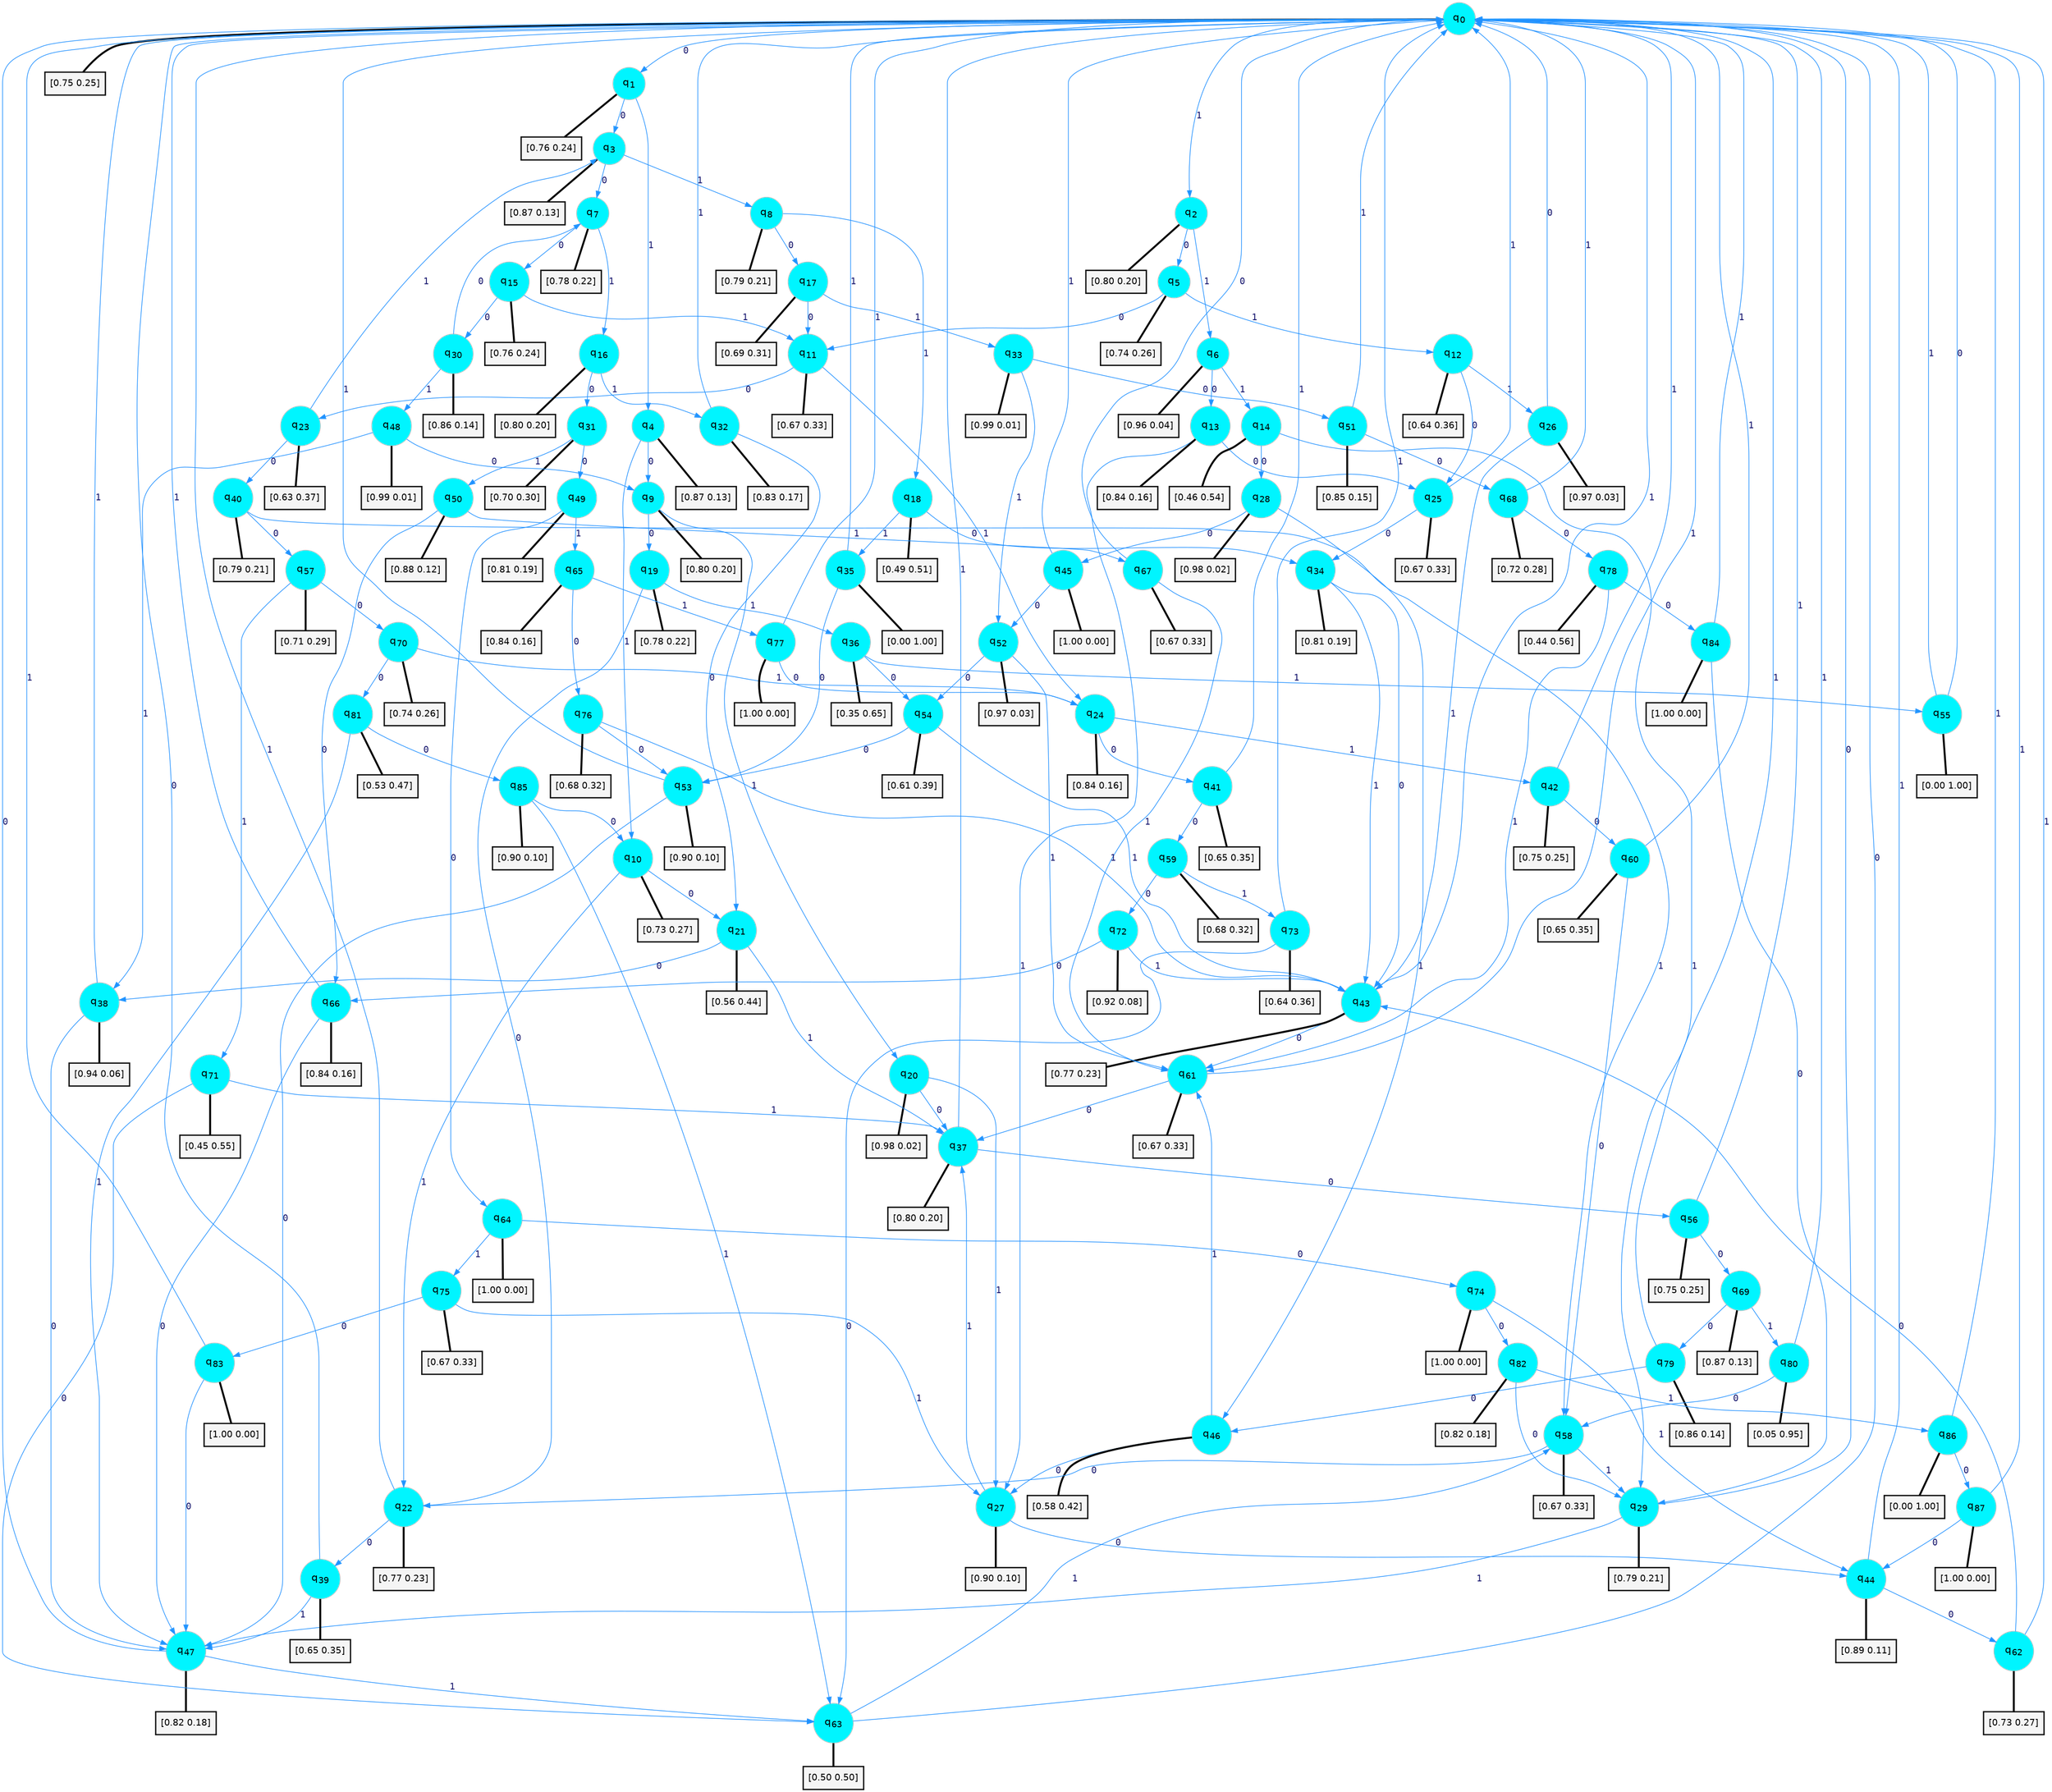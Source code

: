 digraph G {
graph [
bgcolor=transparent, dpi=300, rankdir=TD, size="40,25"];
node [
color=gray, fillcolor=turquoise1, fontcolor=black, fontname=Helvetica, fontsize=16, fontweight=bold, shape=circle, style=filled];
edge [
arrowsize=1, color=dodgerblue1, fontcolor=midnightblue, fontname=courier, fontweight=bold, penwidth=1, style=solid, weight=20];
0[label=<q<SUB>0</SUB>>];
1[label=<q<SUB>1</SUB>>];
2[label=<q<SUB>2</SUB>>];
3[label=<q<SUB>3</SUB>>];
4[label=<q<SUB>4</SUB>>];
5[label=<q<SUB>5</SUB>>];
6[label=<q<SUB>6</SUB>>];
7[label=<q<SUB>7</SUB>>];
8[label=<q<SUB>8</SUB>>];
9[label=<q<SUB>9</SUB>>];
10[label=<q<SUB>10</SUB>>];
11[label=<q<SUB>11</SUB>>];
12[label=<q<SUB>12</SUB>>];
13[label=<q<SUB>13</SUB>>];
14[label=<q<SUB>14</SUB>>];
15[label=<q<SUB>15</SUB>>];
16[label=<q<SUB>16</SUB>>];
17[label=<q<SUB>17</SUB>>];
18[label=<q<SUB>18</SUB>>];
19[label=<q<SUB>19</SUB>>];
20[label=<q<SUB>20</SUB>>];
21[label=<q<SUB>21</SUB>>];
22[label=<q<SUB>22</SUB>>];
23[label=<q<SUB>23</SUB>>];
24[label=<q<SUB>24</SUB>>];
25[label=<q<SUB>25</SUB>>];
26[label=<q<SUB>26</SUB>>];
27[label=<q<SUB>27</SUB>>];
28[label=<q<SUB>28</SUB>>];
29[label=<q<SUB>29</SUB>>];
30[label=<q<SUB>30</SUB>>];
31[label=<q<SUB>31</SUB>>];
32[label=<q<SUB>32</SUB>>];
33[label=<q<SUB>33</SUB>>];
34[label=<q<SUB>34</SUB>>];
35[label=<q<SUB>35</SUB>>];
36[label=<q<SUB>36</SUB>>];
37[label=<q<SUB>37</SUB>>];
38[label=<q<SUB>38</SUB>>];
39[label=<q<SUB>39</SUB>>];
40[label=<q<SUB>40</SUB>>];
41[label=<q<SUB>41</SUB>>];
42[label=<q<SUB>42</SUB>>];
43[label=<q<SUB>43</SUB>>];
44[label=<q<SUB>44</SUB>>];
45[label=<q<SUB>45</SUB>>];
46[label=<q<SUB>46</SUB>>];
47[label=<q<SUB>47</SUB>>];
48[label=<q<SUB>48</SUB>>];
49[label=<q<SUB>49</SUB>>];
50[label=<q<SUB>50</SUB>>];
51[label=<q<SUB>51</SUB>>];
52[label=<q<SUB>52</SUB>>];
53[label=<q<SUB>53</SUB>>];
54[label=<q<SUB>54</SUB>>];
55[label=<q<SUB>55</SUB>>];
56[label=<q<SUB>56</SUB>>];
57[label=<q<SUB>57</SUB>>];
58[label=<q<SUB>58</SUB>>];
59[label=<q<SUB>59</SUB>>];
60[label=<q<SUB>60</SUB>>];
61[label=<q<SUB>61</SUB>>];
62[label=<q<SUB>62</SUB>>];
63[label=<q<SUB>63</SUB>>];
64[label=<q<SUB>64</SUB>>];
65[label=<q<SUB>65</SUB>>];
66[label=<q<SUB>66</SUB>>];
67[label=<q<SUB>67</SUB>>];
68[label=<q<SUB>68</SUB>>];
69[label=<q<SUB>69</SUB>>];
70[label=<q<SUB>70</SUB>>];
71[label=<q<SUB>71</SUB>>];
72[label=<q<SUB>72</SUB>>];
73[label=<q<SUB>73</SUB>>];
74[label=<q<SUB>74</SUB>>];
75[label=<q<SUB>75</SUB>>];
76[label=<q<SUB>76</SUB>>];
77[label=<q<SUB>77</SUB>>];
78[label=<q<SUB>78</SUB>>];
79[label=<q<SUB>79</SUB>>];
80[label=<q<SUB>80</SUB>>];
81[label=<q<SUB>81</SUB>>];
82[label=<q<SUB>82</SUB>>];
83[label=<q<SUB>83</SUB>>];
84[label=<q<SUB>84</SUB>>];
85[label=<q<SUB>85</SUB>>];
86[label=<q<SUB>86</SUB>>];
87[label=<q<SUB>87</SUB>>];
88[label="[0.75 0.25]", shape=box,fontcolor=black, fontname=Helvetica, fontsize=14, penwidth=2, fillcolor=whitesmoke,color=black];
89[label="[0.76 0.24]", shape=box,fontcolor=black, fontname=Helvetica, fontsize=14, penwidth=2, fillcolor=whitesmoke,color=black];
90[label="[0.80 0.20]", shape=box,fontcolor=black, fontname=Helvetica, fontsize=14, penwidth=2, fillcolor=whitesmoke,color=black];
91[label="[0.87 0.13]", shape=box,fontcolor=black, fontname=Helvetica, fontsize=14, penwidth=2, fillcolor=whitesmoke,color=black];
92[label="[0.87 0.13]", shape=box,fontcolor=black, fontname=Helvetica, fontsize=14, penwidth=2, fillcolor=whitesmoke,color=black];
93[label="[0.74 0.26]", shape=box,fontcolor=black, fontname=Helvetica, fontsize=14, penwidth=2, fillcolor=whitesmoke,color=black];
94[label="[0.96 0.04]", shape=box,fontcolor=black, fontname=Helvetica, fontsize=14, penwidth=2, fillcolor=whitesmoke,color=black];
95[label="[0.78 0.22]", shape=box,fontcolor=black, fontname=Helvetica, fontsize=14, penwidth=2, fillcolor=whitesmoke,color=black];
96[label="[0.79 0.21]", shape=box,fontcolor=black, fontname=Helvetica, fontsize=14, penwidth=2, fillcolor=whitesmoke,color=black];
97[label="[0.80 0.20]", shape=box,fontcolor=black, fontname=Helvetica, fontsize=14, penwidth=2, fillcolor=whitesmoke,color=black];
98[label="[0.73 0.27]", shape=box,fontcolor=black, fontname=Helvetica, fontsize=14, penwidth=2, fillcolor=whitesmoke,color=black];
99[label="[0.67 0.33]", shape=box,fontcolor=black, fontname=Helvetica, fontsize=14, penwidth=2, fillcolor=whitesmoke,color=black];
100[label="[0.64 0.36]", shape=box,fontcolor=black, fontname=Helvetica, fontsize=14, penwidth=2, fillcolor=whitesmoke,color=black];
101[label="[0.84 0.16]", shape=box,fontcolor=black, fontname=Helvetica, fontsize=14, penwidth=2, fillcolor=whitesmoke,color=black];
102[label="[0.46 0.54]", shape=box,fontcolor=black, fontname=Helvetica, fontsize=14, penwidth=2, fillcolor=whitesmoke,color=black];
103[label="[0.76 0.24]", shape=box,fontcolor=black, fontname=Helvetica, fontsize=14, penwidth=2, fillcolor=whitesmoke,color=black];
104[label="[0.80 0.20]", shape=box,fontcolor=black, fontname=Helvetica, fontsize=14, penwidth=2, fillcolor=whitesmoke,color=black];
105[label="[0.69 0.31]", shape=box,fontcolor=black, fontname=Helvetica, fontsize=14, penwidth=2, fillcolor=whitesmoke,color=black];
106[label="[0.49 0.51]", shape=box,fontcolor=black, fontname=Helvetica, fontsize=14, penwidth=2, fillcolor=whitesmoke,color=black];
107[label="[0.78 0.22]", shape=box,fontcolor=black, fontname=Helvetica, fontsize=14, penwidth=2, fillcolor=whitesmoke,color=black];
108[label="[0.98 0.02]", shape=box,fontcolor=black, fontname=Helvetica, fontsize=14, penwidth=2, fillcolor=whitesmoke,color=black];
109[label="[0.56 0.44]", shape=box,fontcolor=black, fontname=Helvetica, fontsize=14, penwidth=2, fillcolor=whitesmoke,color=black];
110[label="[0.77 0.23]", shape=box,fontcolor=black, fontname=Helvetica, fontsize=14, penwidth=2, fillcolor=whitesmoke,color=black];
111[label="[0.63 0.37]", shape=box,fontcolor=black, fontname=Helvetica, fontsize=14, penwidth=2, fillcolor=whitesmoke,color=black];
112[label="[0.84 0.16]", shape=box,fontcolor=black, fontname=Helvetica, fontsize=14, penwidth=2, fillcolor=whitesmoke,color=black];
113[label="[0.67 0.33]", shape=box,fontcolor=black, fontname=Helvetica, fontsize=14, penwidth=2, fillcolor=whitesmoke,color=black];
114[label="[0.97 0.03]", shape=box,fontcolor=black, fontname=Helvetica, fontsize=14, penwidth=2, fillcolor=whitesmoke,color=black];
115[label="[0.90 0.10]", shape=box,fontcolor=black, fontname=Helvetica, fontsize=14, penwidth=2, fillcolor=whitesmoke,color=black];
116[label="[0.98 0.02]", shape=box,fontcolor=black, fontname=Helvetica, fontsize=14, penwidth=2, fillcolor=whitesmoke,color=black];
117[label="[0.79 0.21]", shape=box,fontcolor=black, fontname=Helvetica, fontsize=14, penwidth=2, fillcolor=whitesmoke,color=black];
118[label="[0.86 0.14]", shape=box,fontcolor=black, fontname=Helvetica, fontsize=14, penwidth=2, fillcolor=whitesmoke,color=black];
119[label="[0.70 0.30]", shape=box,fontcolor=black, fontname=Helvetica, fontsize=14, penwidth=2, fillcolor=whitesmoke,color=black];
120[label="[0.83 0.17]", shape=box,fontcolor=black, fontname=Helvetica, fontsize=14, penwidth=2, fillcolor=whitesmoke,color=black];
121[label="[0.99 0.01]", shape=box,fontcolor=black, fontname=Helvetica, fontsize=14, penwidth=2, fillcolor=whitesmoke,color=black];
122[label="[0.81 0.19]", shape=box,fontcolor=black, fontname=Helvetica, fontsize=14, penwidth=2, fillcolor=whitesmoke,color=black];
123[label="[0.00 1.00]", shape=box,fontcolor=black, fontname=Helvetica, fontsize=14, penwidth=2, fillcolor=whitesmoke,color=black];
124[label="[0.35 0.65]", shape=box,fontcolor=black, fontname=Helvetica, fontsize=14, penwidth=2, fillcolor=whitesmoke,color=black];
125[label="[0.80 0.20]", shape=box,fontcolor=black, fontname=Helvetica, fontsize=14, penwidth=2, fillcolor=whitesmoke,color=black];
126[label="[0.94 0.06]", shape=box,fontcolor=black, fontname=Helvetica, fontsize=14, penwidth=2, fillcolor=whitesmoke,color=black];
127[label="[0.65 0.35]", shape=box,fontcolor=black, fontname=Helvetica, fontsize=14, penwidth=2, fillcolor=whitesmoke,color=black];
128[label="[0.79 0.21]", shape=box,fontcolor=black, fontname=Helvetica, fontsize=14, penwidth=2, fillcolor=whitesmoke,color=black];
129[label="[0.65 0.35]", shape=box,fontcolor=black, fontname=Helvetica, fontsize=14, penwidth=2, fillcolor=whitesmoke,color=black];
130[label="[0.75 0.25]", shape=box,fontcolor=black, fontname=Helvetica, fontsize=14, penwidth=2, fillcolor=whitesmoke,color=black];
131[label="[0.77 0.23]", shape=box,fontcolor=black, fontname=Helvetica, fontsize=14, penwidth=2, fillcolor=whitesmoke,color=black];
132[label="[0.89 0.11]", shape=box,fontcolor=black, fontname=Helvetica, fontsize=14, penwidth=2, fillcolor=whitesmoke,color=black];
133[label="[1.00 0.00]", shape=box,fontcolor=black, fontname=Helvetica, fontsize=14, penwidth=2, fillcolor=whitesmoke,color=black];
134[label="[0.58 0.42]", shape=box,fontcolor=black, fontname=Helvetica, fontsize=14, penwidth=2, fillcolor=whitesmoke,color=black];
135[label="[0.82 0.18]", shape=box,fontcolor=black, fontname=Helvetica, fontsize=14, penwidth=2, fillcolor=whitesmoke,color=black];
136[label="[0.99 0.01]", shape=box,fontcolor=black, fontname=Helvetica, fontsize=14, penwidth=2, fillcolor=whitesmoke,color=black];
137[label="[0.81 0.19]", shape=box,fontcolor=black, fontname=Helvetica, fontsize=14, penwidth=2, fillcolor=whitesmoke,color=black];
138[label="[0.88 0.12]", shape=box,fontcolor=black, fontname=Helvetica, fontsize=14, penwidth=2, fillcolor=whitesmoke,color=black];
139[label="[0.85 0.15]", shape=box,fontcolor=black, fontname=Helvetica, fontsize=14, penwidth=2, fillcolor=whitesmoke,color=black];
140[label="[0.97 0.03]", shape=box,fontcolor=black, fontname=Helvetica, fontsize=14, penwidth=2, fillcolor=whitesmoke,color=black];
141[label="[0.90 0.10]", shape=box,fontcolor=black, fontname=Helvetica, fontsize=14, penwidth=2, fillcolor=whitesmoke,color=black];
142[label="[0.61 0.39]", shape=box,fontcolor=black, fontname=Helvetica, fontsize=14, penwidth=2, fillcolor=whitesmoke,color=black];
143[label="[0.00 1.00]", shape=box,fontcolor=black, fontname=Helvetica, fontsize=14, penwidth=2, fillcolor=whitesmoke,color=black];
144[label="[0.75 0.25]", shape=box,fontcolor=black, fontname=Helvetica, fontsize=14, penwidth=2, fillcolor=whitesmoke,color=black];
145[label="[0.71 0.29]", shape=box,fontcolor=black, fontname=Helvetica, fontsize=14, penwidth=2, fillcolor=whitesmoke,color=black];
146[label="[0.67 0.33]", shape=box,fontcolor=black, fontname=Helvetica, fontsize=14, penwidth=2, fillcolor=whitesmoke,color=black];
147[label="[0.68 0.32]", shape=box,fontcolor=black, fontname=Helvetica, fontsize=14, penwidth=2, fillcolor=whitesmoke,color=black];
148[label="[0.65 0.35]", shape=box,fontcolor=black, fontname=Helvetica, fontsize=14, penwidth=2, fillcolor=whitesmoke,color=black];
149[label="[0.67 0.33]", shape=box,fontcolor=black, fontname=Helvetica, fontsize=14, penwidth=2, fillcolor=whitesmoke,color=black];
150[label="[0.73 0.27]", shape=box,fontcolor=black, fontname=Helvetica, fontsize=14, penwidth=2, fillcolor=whitesmoke,color=black];
151[label="[0.50 0.50]", shape=box,fontcolor=black, fontname=Helvetica, fontsize=14, penwidth=2, fillcolor=whitesmoke,color=black];
152[label="[1.00 0.00]", shape=box,fontcolor=black, fontname=Helvetica, fontsize=14, penwidth=2, fillcolor=whitesmoke,color=black];
153[label="[0.84 0.16]", shape=box,fontcolor=black, fontname=Helvetica, fontsize=14, penwidth=2, fillcolor=whitesmoke,color=black];
154[label="[0.84 0.16]", shape=box,fontcolor=black, fontname=Helvetica, fontsize=14, penwidth=2, fillcolor=whitesmoke,color=black];
155[label="[0.67 0.33]", shape=box,fontcolor=black, fontname=Helvetica, fontsize=14, penwidth=2, fillcolor=whitesmoke,color=black];
156[label="[0.72 0.28]", shape=box,fontcolor=black, fontname=Helvetica, fontsize=14, penwidth=2, fillcolor=whitesmoke,color=black];
157[label="[0.87 0.13]", shape=box,fontcolor=black, fontname=Helvetica, fontsize=14, penwidth=2, fillcolor=whitesmoke,color=black];
158[label="[0.74 0.26]", shape=box,fontcolor=black, fontname=Helvetica, fontsize=14, penwidth=2, fillcolor=whitesmoke,color=black];
159[label="[0.45 0.55]", shape=box,fontcolor=black, fontname=Helvetica, fontsize=14, penwidth=2, fillcolor=whitesmoke,color=black];
160[label="[0.92 0.08]", shape=box,fontcolor=black, fontname=Helvetica, fontsize=14, penwidth=2, fillcolor=whitesmoke,color=black];
161[label="[0.64 0.36]", shape=box,fontcolor=black, fontname=Helvetica, fontsize=14, penwidth=2, fillcolor=whitesmoke,color=black];
162[label="[1.00 0.00]", shape=box,fontcolor=black, fontname=Helvetica, fontsize=14, penwidth=2, fillcolor=whitesmoke,color=black];
163[label="[0.67 0.33]", shape=box,fontcolor=black, fontname=Helvetica, fontsize=14, penwidth=2, fillcolor=whitesmoke,color=black];
164[label="[0.68 0.32]", shape=box,fontcolor=black, fontname=Helvetica, fontsize=14, penwidth=2, fillcolor=whitesmoke,color=black];
165[label="[1.00 0.00]", shape=box,fontcolor=black, fontname=Helvetica, fontsize=14, penwidth=2, fillcolor=whitesmoke,color=black];
166[label="[0.44 0.56]", shape=box,fontcolor=black, fontname=Helvetica, fontsize=14, penwidth=2, fillcolor=whitesmoke,color=black];
167[label="[0.86 0.14]", shape=box,fontcolor=black, fontname=Helvetica, fontsize=14, penwidth=2, fillcolor=whitesmoke,color=black];
168[label="[0.05 0.95]", shape=box,fontcolor=black, fontname=Helvetica, fontsize=14, penwidth=2, fillcolor=whitesmoke,color=black];
169[label="[0.53 0.47]", shape=box,fontcolor=black, fontname=Helvetica, fontsize=14, penwidth=2, fillcolor=whitesmoke,color=black];
170[label="[0.82 0.18]", shape=box,fontcolor=black, fontname=Helvetica, fontsize=14, penwidth=2, fillcolor=whitesmoke,color=black];
171[label="[1.00 0.00]", shape=box,fontcolor=black, fontname=Helvetica, fontsize=14, penwidth=2, fillcolor=whitesmoke,color=black];
172[label="[1.00 0.00]", shape=box,fontcolor=black, fontname=Helvetica, fontsize=14, penwidth=2, fillcolor=whitesmoke,color=black];
173[label="[0.90 0.10]", shape=box,fontcolor=black, fontname=Helvetica, fontsize=14, penwidth=2, fillcolor=whitesmoke,color=black];
174[label="[0.00 1.00]", shape=box,fontcolor=black, fontname=Helvetica, fontsize=14, penwidth=2, fillcolor=whitesmoke,color=black];
175[label="[1.00 0.00]", shape=box,fontcolor=black, fontname=Helvetica, fontsize=14, penwidth=2, fillcolor=whitesmoke,color=black];
0->1 [label=0];
0->2 [label=1];
0->88 [arrowhead=none, penwidth=3,color=black];
1->3 [label=0];
1->4 [label=1];
1->89 [arrowhead=none, penwidth=3,color=black];
2->5 [label=0];
2->6 [label=1];
2->90 [arrowhead=none, penwidth=3,color=black];
3->7 [label=0];
3->8 [label=1];
3->91 [arrowhead=none, penwidth=3,color=black];
4->9 [label=0];
4->10 [label=1];
4->92 [arrowhead=none, penwidth=3,color=black];
5->11 [label=0];
5->12 [label=1];
5->93 [arrowhead=none, penwidth=3,color=black];
6->13 [label=0];
6->14 [label=1];
6->94 [arrowhead=none, penwidth=3,color=black];
7->15 [label=0];
7->16 [label=1];
7->95 [arrowhead=none, penwidth=3,color=black];
8->17 [label=0];
8->18 [label=1];
8->96 [arrowhead=none, penwidth=3,color=black];
9->19 [label=0];
9->20 [label=1];
9->97 [arrowhead=none, penwidth=3,color=black];
10->21 [label=0];
10->22 [label=1];
10->98 [arrowhead=none, penwidth=3,color=black];
11->23 [label=0];
11->24 [label=1];
11->99 [arrowhead=none, penwidth=3,color=black];
12->25 [label=0];
12->26 [label=1];
12->100 [arrowhead=none, penwidth=3,color=black];
13->25 [label=0];
13->27 [label=1];
13->101 [arrowhead=none, penwidth=3,color=black];
14->28 [label=0];
14->29 [label=1];
14->102 [arrowhead=none, penwidth=3,color=black];
15->30 [label=0];
15->11 [label=1];
15->103 [arrowhead=none, penwidth=3,color=black];
16->31 [label=0];
16->32 [label=1];
16->104 [arrowhead=none, penwidth=3,color=black];
17->11 [label=0];
17->33 [label=1];
17->105 [arrowhead=none, penwidth=3,color=black];
18->34 [label=0];
18->35 [label=1];
18->106 [arrowhead=none, penwidth=3,color=black];
19->22 [label=0];
19->36 [label=1];
19->107 [arrowhead=none, penwidth=3,color=black];
20->37 [label=0];
20->27 [label=1];
20->108 [arrowhead=none, penwidth=3,color=black];
21->38 [label=0];
21->37 [label=1];
21->109 [arrowhead=none, penwidth=3,color=black];
22->39 [label=0];
22->0 [label=1];
22->110 [arrowhead=none, penwidth=3,color=black];
23->40 [label=0];
23->3 [label=1];
23->111 [arrowhead=none, penwidth=3,color=black];
24->41 [label=0];
24->42 [label=1];
24->112 [arrowhead=none, penwidth=3,color=black];
25->34 [label=0];
25->0 [label=1];
25->113 [arrowhead=none, penwidth=3,color=black];
26->0 [label=0];
26->43 [label=1];
26->114 [arrowhead=none, penwidth=3,color=black];
27->44 [label=0];
27->37 [label=1];
27->115 [arrowhead=none, penwidth=3,color=black];
28->45 [label=0];
28->46 [label=1];
28->116 [arrowhead=none, penwidth=3,color=black];
29->0 [label=0];
29->47 [label=1];
29->117 [arrowhead=none, penwidth=3,color=black];
30->7 [label=0];
30->48 [label=1];
30->118 [arrowhead=none, penwidth=3,color=black];
31->49 [label=0];
31->50 [label=1];
31->119 [arrowhead=none, penwidth=3,color=black];
32->21 [label=0];
32->0 [label=1];
32->120 [arrowhead=none, penwidth=3,color=black];
33->51 [label=0];
33->52 [label=1];
33->121 [arrowhead=none, penwidth=3,color=black];
34->43 [label=0];
34->43 [label=1];
34->122 [arrowhead=none, penwidth=3,color=black];
35->53 [label=0];
35->0 [label=1];
35->123 [arrowhead=none, penwidth=3,color=black];
36->54 [label=0];
36->55 [label=1];
36->124 [arrowhead=none, penwidth=3,color=black];
37->56 [label=0];
37->0 [label=1];
37->125 [arrowhead=none, penwidth=3,color=black];
38->47 [label=0];
38->0 [label=1];
38->126 [arrowhead=none, penwidth=3,color=black];
39->0 [label=0];
39->47 [label=1];
39->127 [arrowhead=none, penwidth=3,color=black];
40->57 [label=0];
40->58 [label=1];
40->128 [arrowhead=none, penwidth=3,color=black];
41->59 [label=0];
41->0 [label=1];
41->129 [arrowhead=none, penwidth=3,color=black];
42->60 [label=0];
42->0 [label=1];
42->130 [arrowhead=none, penwidth=3,color=black];
43->61 [label=0];
43->0 [label=1];
43->131 [arrowhead=none, penwidth=3,color=black];
44->62 [label=0];
44->0 [label=1];
44->132 [arrowhead=none, penwidth=3,color=black];
45->52 [label=0];
45->0 [label=1];
45->133 [arrowhead=none, penwidth=3,color=black];
46->27 [label=0];
46->61 [label=1];
46->134 [arrowhead=none, penwidth=3,color=black];
47->0 [label=0];
47->63 [label=1];
47->135 [arrowhead=none, penwidth=3,color=black];
48->9 [label=0];
48->38 [label=1];
48->136 [arrowhead=none, penwidth=3,color=black];
49->64 [label=0];
49->65 [label=1];
49->137 [arrowhead=none, penwidth=3,color=black];
50->66 [label=0];
50->67 [label=1];
50->138 [arrowhead=none, penwidth=3,color=black];
51->68 [label=0];
51->0 [label=1];
51->139 [arrowhead=none, penwidth=3,color=black];
52->54 [label=0];
52->61 [label=1];
52->140 [arrowhead=none, penwidth=3,color=black];
53->47 [label=0];
53->0 [label=1];
53->141 [arrowhead=none, penwidth=3,color=black];
54->53 [label=0];
54->43 [label=1];
54->142 [arrowhead=none, penwidth=3,color=black];
55->0 [label=0];
55->0 [label=1];
55->143 [arrowhead=none, penwidth=3,color=black];
56->69 [label=0];
56->0 [label=1];
56->144 [arrowhead=none, penwidth=3,color=black];
57->70 [label=0];
57->71 [label=1];
57->145 [arrowhead=none, penwidth=3,color=black];
58->22 [label=0];
58->29 [label=1];
58->146 [arrowhead=none, penwidth=3,color=black];
59->72 [label=0];
59->73 [label=1];
59->147 [arrowhead=none, penwidth=3,color=black];
60->58 [label=0];
60->0 [label=1];
60->148 [arrowhead=none, penwidth=3,color=black];
61->37 [label=0];
61->0 [label=1];
61->149 [arrowhead=none, penwidth=3,color=black];
62->43 [label=0];
62->0 [label=1];
62->150 [arrowhead=none, penwidth=3,color=black];
63->0 [label=0];
63->58 [label=1];
63->151 [arrowhead=none, penwidth=3,color=black];
64->74 [label=0];
64->75 [label=1];
64->152 [arrowhead=none, penwidth=3,color=black];
65->76 [label=0];
65->77 [label=1];
65->153 [arrowhead=none, penwidth=3,color=black];
66->47 [label=0];
66->0 [label=1];
66->154 [arrowhead=none, penwidth=3,color=black];
67->0 [label=0];
67->61 [label=1];
67->155 [arrowhead=none, penwidth=3,color=black];
68->78 [label=0];
68->0 [label=1];
68->156 [arrowhead=none, penwidth=3,color=black];
69->79 [label=0];
69->80 [label=1];
69->157 [arrowhead=none, penwidth=3,color=black];
70->81 [label=0];
70->24 [label=1];
70->158 [arrowhead=none, penwidth=3,color=black];
71->63 [label=0];
71->37 [label=1];
71->159 [arrowhead=none, penwidth=3,color=black];
72->66 [label=0];
72->43 [label=1];
72->160 [arrowhead=none, penwidth=3,color=black];
73->63 [label=0];
73->0 [label=1];
73->161 [arrowhead=none, penwidth=3,color=black];
74->82 [label=0];
74->44 [label=1];
74->162 [arrowhead=none, penwidth=3,color=black];
75->83 [label=0];
75->27 [label=1];
75->163 [arrowhead=none, penwidth=3,color=black];
76->53 [label=0];
76->43 [label=1];
76->164 [arrowhead=none, penwidth=3,color=black];
77->24 [label=0];
77->0 [label=1];
77->165 [arrowhead=none, penwidth=3,color=black];
78->84 [label=0];
78->61 [label=1];
78->166 [arrowhead=none, penwidth=3,color=black];
79->46 [label=0];
79->0 [label=1];
79->167 [arrowhead=none, penwidth=3,color=black];
80->58 [label=0];
80->0 [label=1];
80->168 [arrowhead=none, penwidth=3,color=black];
81->85 [label=0];
81->47 [label=1];
81->169 [arrowhead=none, penwidth=3,color=black];
82->29 [label=0];
82->86 [label=1];
82->170 [arrowhead=none, penwidth=3,color=black];
83->47 [label=0];
83->0 [label=1];
83->171 [arrowhead=none, penwidth=3,color=black];
84->29 [label=0];
84->0 [label=1];
84->172 [arrowhead=none, penwidth=3,color=black];
85->10 [label=0];
85->63 [label=1];
85->173 [arrowhead=none, penwidth=3,color=black];
86->87 [label=0];
86->0 [label=1];
86->174 [arrowhead=none, penwidth=3,color=black];
87->44 [label=0];
87->0 [label=1];
87->175 [arrowhead=none, penwidth=3,color=black];
}
